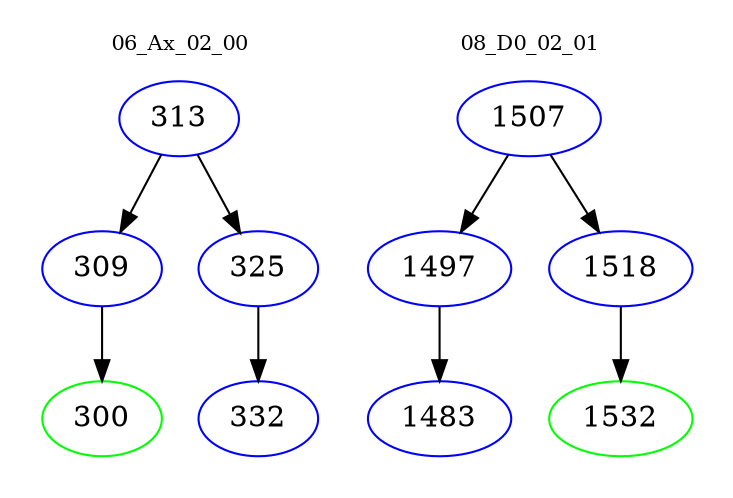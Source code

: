 digraph{
subgraph cluster_0 {
color = white
label = "06_Ax_02_00";
fontsize=10;
T0_313 [label="313", color="blue"]
T0_313 -> T0_309 [color="black"]
T0_309 [label="309", color="blue"]
T0_309 -> T0_300 [color="black"]
T0_300 [label="300", color="green"]
T0_313 -> T0_325 [color="black"]
T0_325 [label="325", color="blue"]
T0_325 -> T0_332 [color="black"]
T0_332 [label="332", color="blue"]
}
subgraph cluster_1 {
color = white
label = "08_D0_02_01";
fontsize=10;
T1_1507 [label="1507", color="blue"]
T1_1507 -> T1_1497 [color="black"]
T1_1497 [label="1497", color="blue"]
T1_1497 -> T1_1483 [color="black"]
T1_1483 [label="1483", color="blue"]
T1_1507 -> T1_1518 [color="black"]
T1_1518 [label="1518", color="blue"]
T1_1518 -> T1_1532 [color="black"]
T1_1532 [label="1532", color="green"]
}
}
